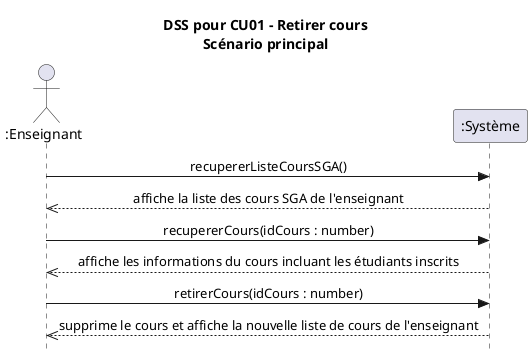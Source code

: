 @startuml
skinparam style strictuml
skinparam defaultfontname Verdana
skinparam sequence {
    MessageAlign center
}
title DSS pour <b>CU01 - Retirer cours</b>\nScénario principal
actor ":Enseignant" as e
participant ":Système" as s
e->s : recupererListeCoursSGA()
e<<--s : affiche la liste des cours SGA de l'enseignant
e->s : recupererCours(idCours : number)
e<<--s : affiche les informations du cours incluant les étudiants inscrits

' A voir: je trouve redondant d'avoir cette methode en back-end
' e->s : demanderRetirerCours(token : String, idCours : String)
' e<<--s : demande une confirmation pour supprimer le cours

e->s : retirerCours(idCours : number)
e<<--s : supprime le cours et affiche la nouvelle liste de cours de l'enseignant
@enduml